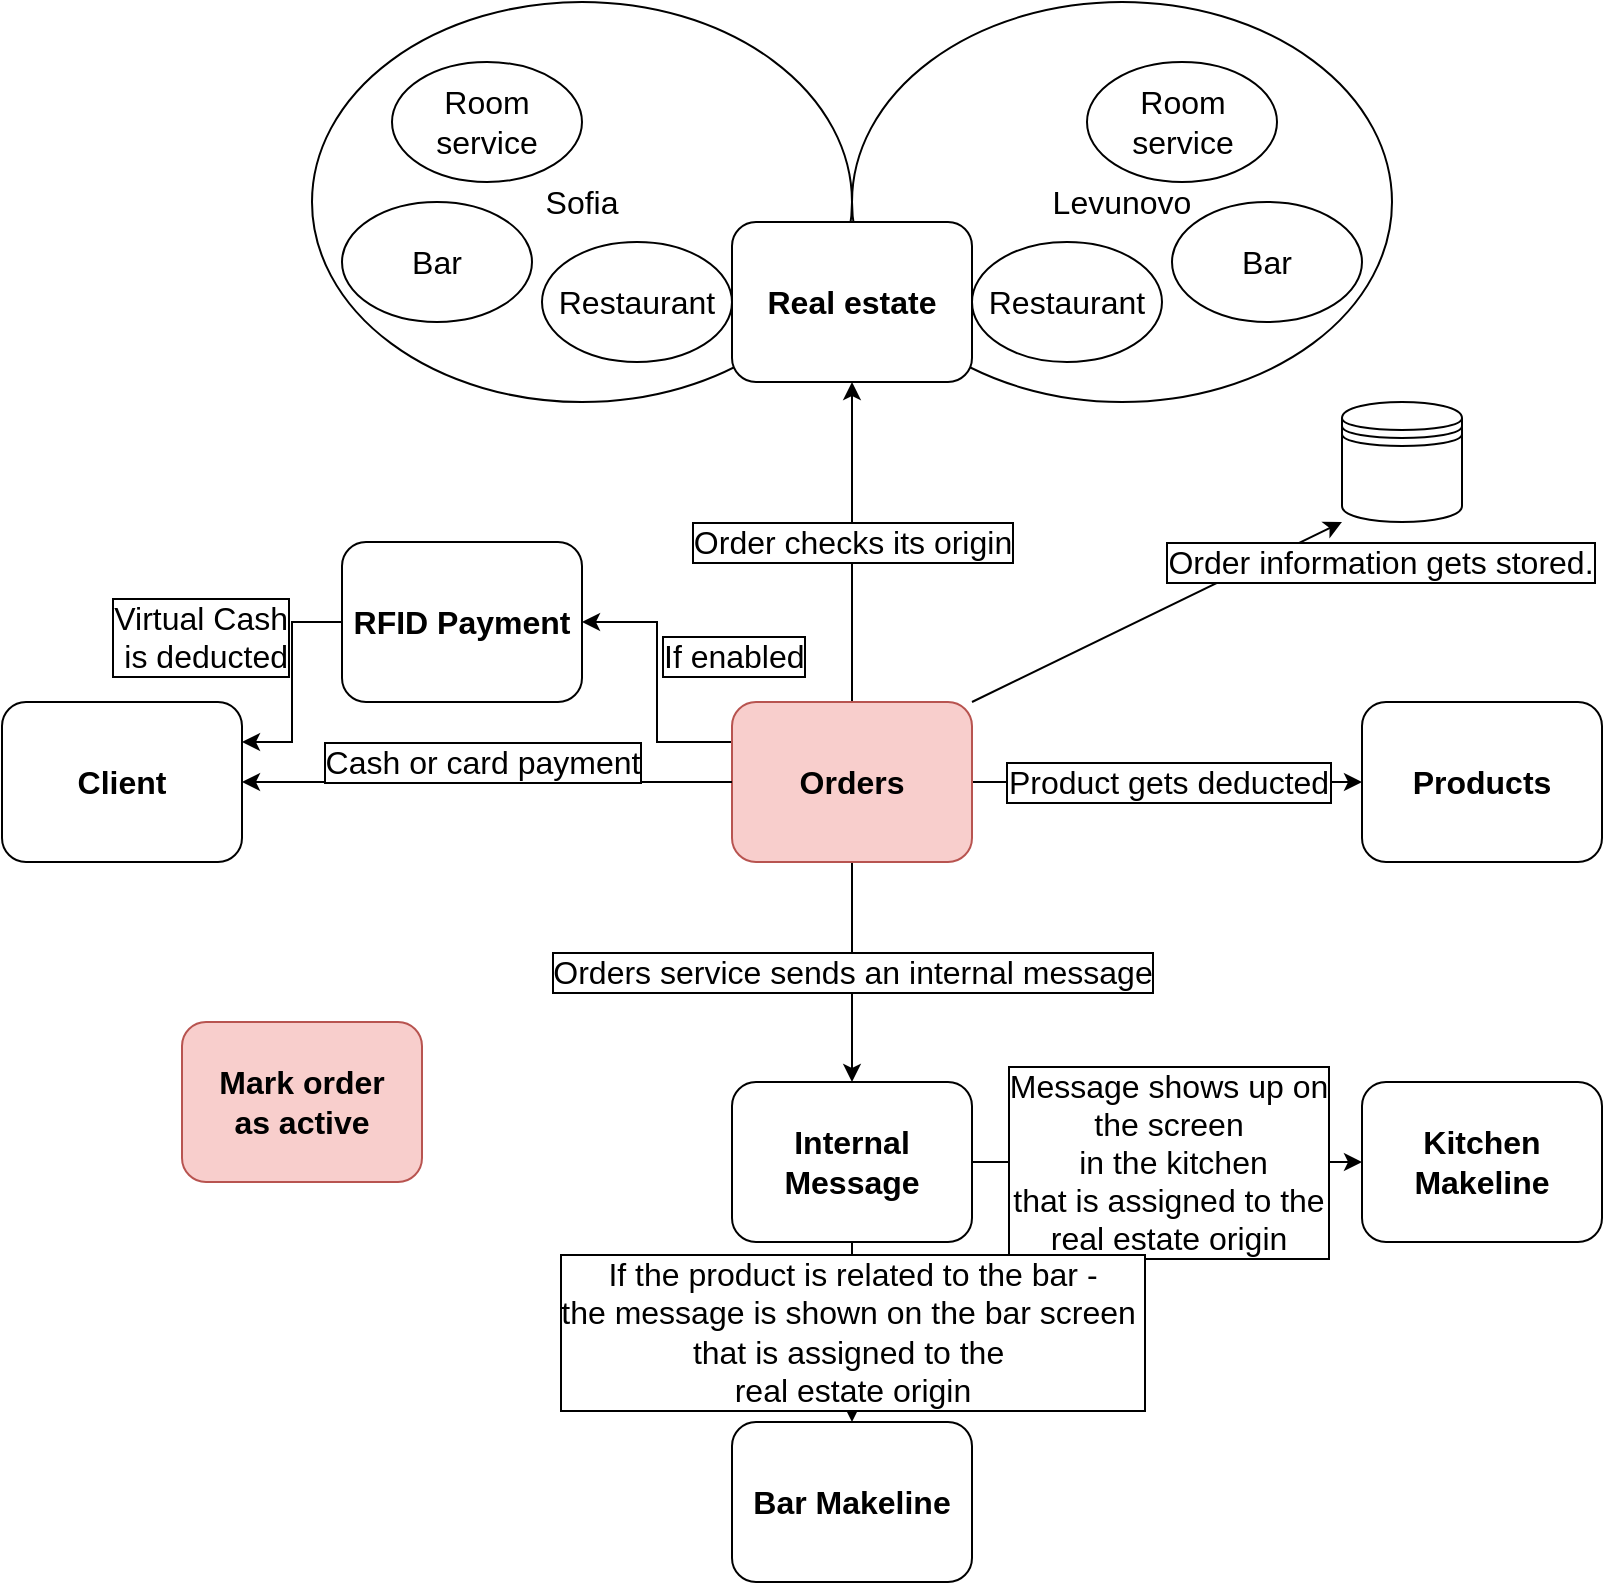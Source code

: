 <mxfile version="13.7.9" type="device"><diagram id="HjOcysUsdYX1jleadA9Y" name="Page-1"><mxGraphModel dx="1422" dy="806" grid="1" gridSize="10" guides="1" tooltips="1" connect="1" arrows="1" fold="1" page="1" pageScale="1" pageWidth="850" pageHeight="1100" math="0" shadow="0"><root><mxCell id="0"/><mxCell id="1" parent="0"/><mxCell id="E0037_P-VZ04-Q6eq8cH-28" value="Sofia" style="ellipse;whiteSpace=wrap;html=1;fontSize=16;" parent="1" vertex="1"><mxGeometry x="155" y="50" width="270" height="200" as="geometry"/></mxCell><mxCell id="E0037_P-VZ04-Q6eq8cH-27" value="Levunovo" style="ellipse;whiteSpace=wrap;html=1;fontSize=16;" parent="1" vertex="1"><mxGeometry x="425" y="50" width="270" height="200" as="geometry"/></mxCell><mxCell id="E0037_P-VZ04-Q6eq8cH-1" value="Client" style="rounded=1;whiteSpace=wrap;html=1;fontSize=16;fontStyle=1" parent="1" vertex="1"><mxGeometry y="400" width="120" height="80" as="geometry"/></mxCell><mxCell id="E0037_P-VZ04-Q6eq8cH-6" value="Product gets deducted" style="edgeStyle=orthogonalEdgeStyle;rounded=0;orthogonalLoop=1;jettySize=auto;html=1;entryX=0;entryY=0.5;entryDx=0;entryDy=0;fontSize=16;labelBorderColor=#000000;" parent="1" source="E0037_P-VZ04-Q6eq8cH-2" target="E0037_P-VZ04-Q6eq8cH-4" edge="1"><mxGeometry relative="1" as="geometry"/></mxCell><mxCell id="E0037_P-VZ04-Q6eq8cH-8" value="Orders service sends an internal message" style="edgeStyle=orthogonalEdgeStyle;rounded=0;orthogonalLoop=1;jettySize=auto;html=1;entryX=0.5;entryY=0;entryDx=0;entryDy=0;fontSize=16;labelBorderColor=#000000;" parent="1" source="E0037_P-VZ04-Q6eq8cH-2" target="E0037_P-VZ04-Q6eq8cH-7" edge="1"><mxGeometry relative="1" as="geometry"/></mxCell><mxCell id="E0037_P-VZ04-Q6eq8cH-22" value="If enabled" style="edgeStyle=orthogonalEdgeStyle;rounded=0;orthogonalLoop=1;jettySize=auto;html=1;entryX=1;entryY=0.5;entryDx=0;entryDy=0;fontSize=16;exitX=0;exitY=0.25;exitDx=0;exitDy=0;labelBorderColor=#000000;align=left;verticalAlign=bottom;" parent="1" source="E0037_P-VZ04-Q6eq8cH-2" target="E0037_P-VZ04-Q6eq8cH-20" edge="1"><mxGeometry relative="1" as="geometry"/></mxCell><mxCell id="E0037_P-VZ04-Q6eq8cH-25" value="Order checks its origin" style="edgeStyle=orthogonalEdgeStyle;rounded=0;orthogonalLoop=1;jettySize=auto;html=1;entryX=0.5;entryY=1;entryDx=0;entryDy=0;fontSize=16;align=center;labelBorderColor=#000000;" parent="1" source="E0037_P-VZ04-Q6eq8cH-2" target="E0037_P-VZ04-Q6eq8cH-17" edge="1"><mxGeometry relative="1" as="geometry"/></mxCell><mxCell id="E0037_P-VZ04-Q6eq8cH-2" value="Orders" style="rounded=1;whiteSpace=wrap;html=1;fontSize=16;fontStyle=1;fillColor=#f8cecc;strokeColor=#b85450;" parent="1" vertex="1"><mxGeometry x="365" y="400" width="120" height="80" as="geometry"/></mxCell><mxCell id="E0037_P-VZ04-Q6eq8cH-4" value="Products" style="rounded=1;whiteSpace=wrap;html=1;fontSize=16;fontStyle=1" parent="1" vertex="1"><mxGeometry x="680" y="400" width="120" height="80" as="geometry"/></mxCell><mxCell id="E0037_P-VZ04-Q6eq8cH-10" value="Message shows up on&lt;br&gt;the screen&lt;br&gt;&amp;nbsp;in the kitchen &lt;br&gt;that is assigned to the &lt;br&gt;real estate origin" style="edgeStyle=orthogonalEdgeStyle;rounded=0;orthogonalLoop=1;jettySize=auto;html=1;entryX=0;entryY=0.5;entryDx=0;entryDy=0;fontSize=16;labelBorderColor=#000000;" parent="1" source="E0037_P-VZ04-Q6eq8cH-7" target="E0037_P-VZ04-Q6eq8cH-9" edge="1"><mxGeometry relative="1" as="geometry"/></mxCell><mxCell id="E0037_P-VZ04-Q6eq8cH-15" value="If the product is related to the bar - &lt;br&gt;the message is shown on the bar screen&amp;nbsp;&lt;br&gt;that is assigned to the&amp;nbsp;&lt;br&gt;real estate origin" style="edgeStyle=orthogonalEdgeStyle;rounded=0;orthogonalLoop=1;jettySize=auto;html=1;entryX=0.5;entryY=0;entryDx=0;entryDy=0;fontSize=16;labelBorderColor=#000000;" parent="1" source="E0037_P-VZ04-Q6eq8cH-7" target="E0037_P-VZ04-Q6eq8cH-11" edge="1"><mxGeometry relative="1" as="geometry"/></mxCell><mxCell id="E0037_P-VZ04-Q6eq8cH-7" value="Internal Message" style="rounded=1;whiteSpace=wrap;html=1;fontSize=16;fontStyle=1" parent="1" vertex="1"><mxGeometry x="365" y="590" width="120" height="80" as="geometry"/></mxCell><mxCell id="E0037_P-VZ04-Q6eq8cH-9" value="Kitchen Makeline" style="rounded=1;whiteSpace=wrap;html=1;fontSize=16;fontStyle=1" parent="1" vertex="1"><mxGeometry x="680" y="590" width="120" height="80" as="geometry"/></mxCell><mxCell id="E0037_P-VZ04-Q6eq8cH-11" value="Bar Makeline" style="rounded=1;whiteSpace=wrap;html=1;fontSize=16;fontStyle=1" parent="1" vertex="1"><mxGeometry x="365" y="760" width="120" height="80" as="geometry"/></mxCell><mxCell id="E0037_P-VZ04-Q6eq8cH-17" value="Real estate" style="rounded=1;whiteSpace=wrap;html=1;fontSize=16;fontStyle=1" parent="1" vertex="1"><mxGeometry x="365" y="160" width="120" height="80" as="geometry"/></mxCell><mxCell id="E0037_P-VZ04-Q6eq8cH-23" value="Virtual Cash&lt;br&gt;&amp;nbsp;is deducted" style="edgeStyle=orthogonalEdgeStyle;rounded=0;orthogonalLoop=1;jettySize=auto;html=1;entryX=1;entryY=0.25;entryDx=0;entryDy=0;fontSize=16;labelBorderColor=#000000;align=right;verticalAlign=bottom;" parent="1" source="E0037_P-VZ04-Q6eq8cH-20" target="E0037_P-VZ04-Q6eq8cH-1" edge="1"><mxGeometry relative="1" as="geometry"/></mxCell><mxCell id="E0037_P-VZ04-Q6eq8cH-20" value="RFID Payment" style="rounded=1;whiteSpace=wrap;html=1;fontSize=16;fontStyle=1" parent="1" vertex="1"><mxGeometry x="170" y="320" width="120" height="80" as="geometry"/></mxCell><mxCell id="E0037_P-VZ04-Q6eq8cH-24" value="Cash or card payment" style="endArrow=classic;html=1;fontSize=16;exitX=0;exitY=0.5;exitDx=0;exitDy=0;entryX=1;entryY=0.5;entryDx=0;entryDy=0;labelBorderColor=#000000;" parent="1" source="E0037_P-VZ04-Q6eq8cH-2" target="E0037_P-VZ04-Q6eq8cH-1" edge="1"><mxGeometry x="0.02" y="-10" width="50" height="50" relative="1" as="geometry"><mxPoint x="560" y="420" as="sourcePoint"/><mxPoint x="610" y="370" as="targetPoint"/><mxPoint as="offset"/></mxGeometry></mxCell><mxCell id="E0037_P-VZ04-Q6eq8cH-29" value="Restaurant" style="ellipse;whiteSpace=wrap;html=1;fontSize=16;" parent="1" vertex="1"><mxGeometry x="485" y="170" width="95" height="60" as="geometry"/></mxCell><mxCell id="E0037_P-VZ04-Q6eq8cH-30" value="Bar" style="ellipse;whiteSpace=wrap;html=1;fontSize=16;" parent="1" vertex="1"><mxGeometry x="170" y="150" width="95" height="60" as="geometry"/></mxCell><mxCell id="E0037_P-VZ04-Q6eq8cH-31" value="Restaurant" style="ellipse;whiteSpace=wrap;html=1;fontSize=16;" parent="1" vertex="1"><mxGeometry x="270" y="170" width="95" height="60" as="geometry"/></mxCell><mxCell id="E0037_P-VZ04-Q6eq8cH-32" value="Bar" style="ellipse;whiteSpace=wrap;html=1;fontSize=16;" parent="1" vertex="1"><mxGeometry x="585" y="150" width="95" height="60" as="geometry"/></mxCell><mxCell id="E0037_P-VZ04-Q6eq8cH-33" value="" style="shape=datastore;whiteSpace=wrap;html=1;fontSize=16;" parent="1" vertex="1"><mxGeometry x="670" y="250" width="60" height="60" as="geometry"/></mxCell><mxCell id="E0037_P-VZ04-Q6eq8cH-35" value="Order information gets stored." style="endArrow=classic;html=1;fontSize=16;align=center;exitX=1;exitY=0;exitDx=0;exitDy=0;entryX=0;entryY=1;entryDx=0;entryDy=0;entryPerimeter=0;verticalAlign=middle;labelBorderColor=#000000;" parent="1" source="E0037_P-VZ04-Q6eq8cH-2" target="E0037_P-VZ04-Q6eq8cH-33" edge="1"><mxGeometry x="1" y="-28" width="50" height="50" relative="1" as="geometry"><mxPoint x="560" y="440" as="sourcePoint"/><mxPoint x="610" y="390" as="targetPoint"/><mxPoint x="7" y="-5" as="offset"/></mxGeometry></mxCell><mxCell id="E0037_P-VZ04-Q6eq8cH-36" value="Room service" style="ellipse;whiteSpace=wrap;html=1;fontSize=16;" parent="1" vertex="1"><mxGeometry x="195" y="80" width="95" height="60" as="geometry"/></mxCell><mxCell id="E0037_P-VZ04-Q6eq8cH-37" value="Room service" style="ellipse;whiteSpace=wrap;html=1;fontSize=16;" parent="1" vertex="1"><mxGeometry x="542.5" y="80" width="95" height="60" as="geometry"/></mxCell><mxCell id="7Smf1gc_wLKVotAwBssH-1" value="Mark order&lt;br&gt;as active" style="rounded=1;whiteSpace=wrap;html=1;fontSize=16;fontStyle=1;fillColor=#f8cecc;strokeColor=#b85450;" vertex="1" parent="1"><mxGeometry x="90" y="560" width="120" height="80" as="geometry"/></mxCell></root></mxGraphModel></diagram></mxfile>